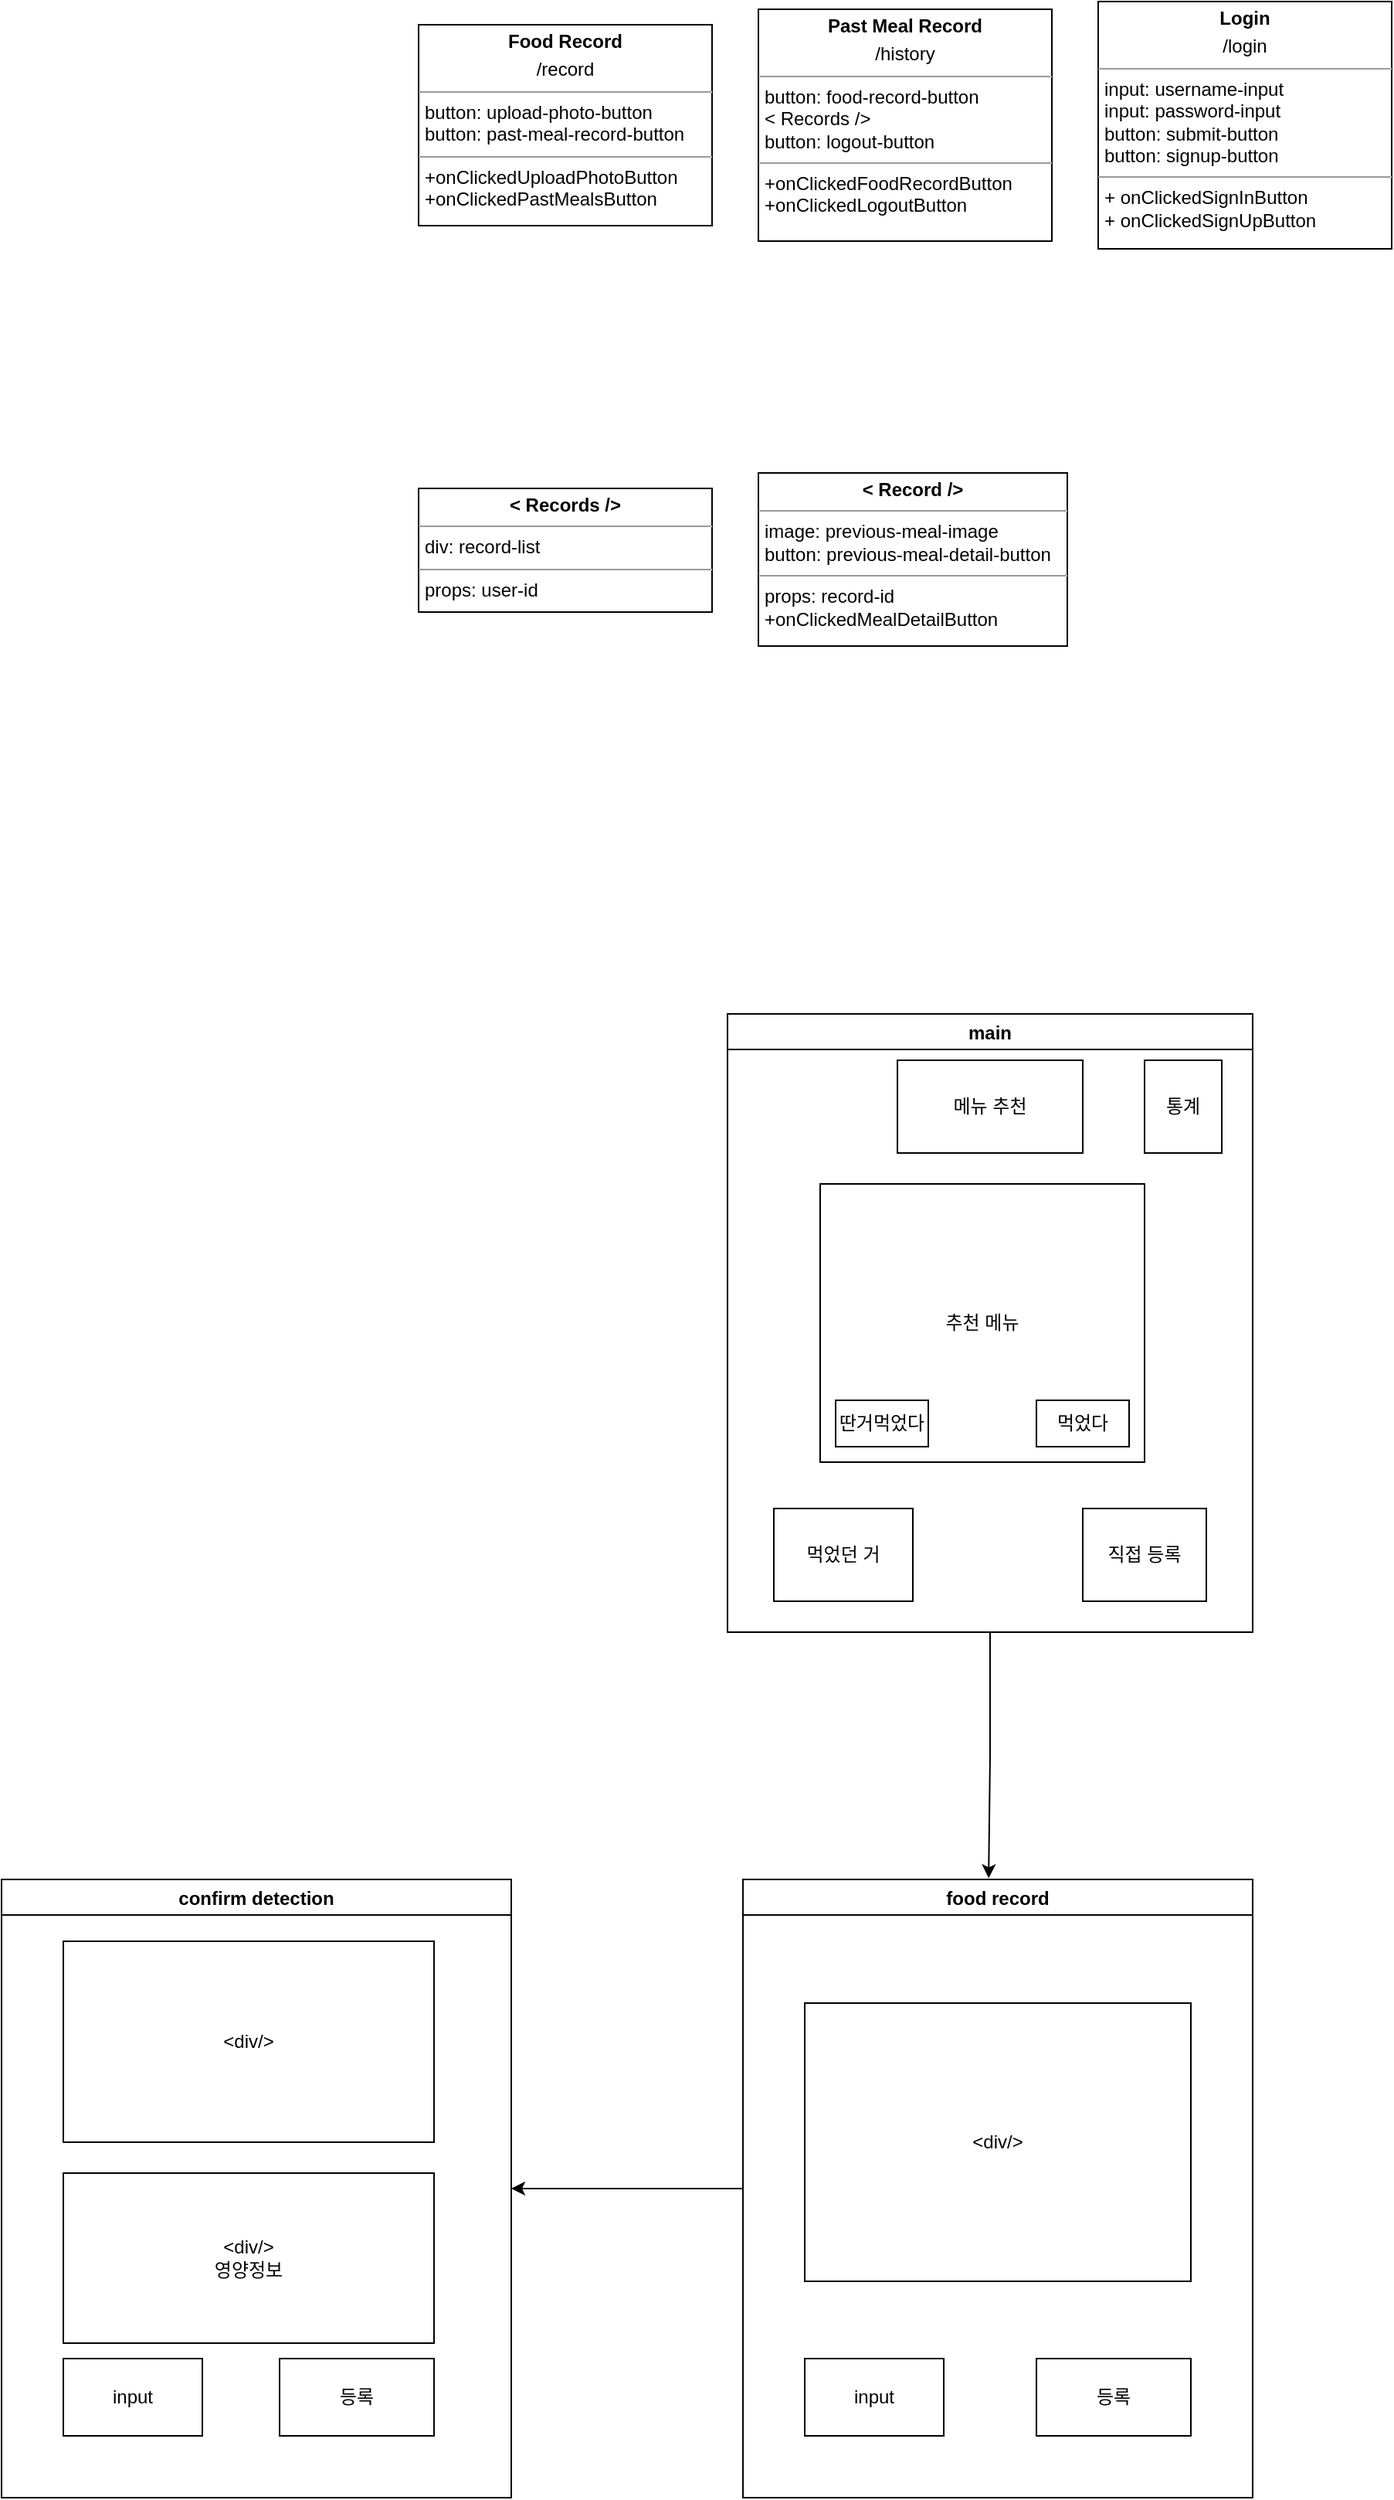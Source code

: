 <mxfile version="15.5.9" type="github">
  <diagram id="PlvwreAZiAJSUX1v1ITJ" name="Page-1">
    <mxGraphModel dx="1984" dy="2700" grid="1" gridSize="10" guides="0" tooltips="1" connect="1" arrows="1" fold="1" page="1" pageScale="1" pageWidth="827" pageHeight="583" math="0" shadow="0">
      <root>
        <mxCell id="0" />
        <mxCell id="1" parent="0" />
        <mxCell id="yFsAtdXDurBXTi6BtmDB-1" value="&lt;p style=&quot;margin: 0px ; margin-top: 4px ; text-align: center&quot;&gt;&lt;b&gt;Food Record&lt;/b&gt;&lt;/p&gt;&lt;p style=&quot;margin: 0px ; margin-top: 4px ; text-align: center&quot;&gt;/record&lt;/p&gt;&lt;hr size=&quot;1&quot;&gt;&lt;p style=&quot;margin: 0px ; margin-left: 4px&quot;&gt;&lt;span&gt;button: upload-photo-button&lt;/span&gt;&lt;br&gt;&lt;/p&gt;&lt;p style=&quot;margin: 0px 0px 0px 4px&quot;&gt;button: past-meal-record-button&lt;/p&gt;&lt;hr size=&quot;1&quot;&gt;&lt;p style=&quot;margin: 0px ; margin-left: 4px&quot;&gt;+onClickedUploadPhotoButton&lt;/p&gt;&lt;p style=&quot;margin: 0px ; margin-left: 4px&quot;&gt;+onClickedPastMealsButton&lt;/p&gt;" style="verticalAlign=top;align=left;overflow=fill;fontSize=12;fontFamily=Helvetica;html=1;rounded=0;shadow=0;comic=0;labelBackgroundColor=none;strokeWidth=1" parent="1" vertex="1">
          <mxGeometry x="40" y="-1720" width="190" height="130" as="geometry" />
        </mxCell>
        <mxCell id="zfJmxb2nl3hgMHxSFfvK-23" style="edgeStyle=orthogonalEdgeStyle;rounded=0;orthogonalLoop=1;jettySize=auto;html=1;entryX=0.482;entryY=-0.002;entryDx=0;entryDy=0;entryPerimeter=0;" edge="1" parent="1" source="zfJmxb2nl3hgMHxSFfvK-1" target="zfJmxb2nl3hgMHxSFfvK-10">
          <mxGeometry relative="1" as="geometry" />
        </mxCell>
        <mxCell id="zfJmxb2nl3hgMHxSFfvK-1" value="main" style="swimlane;" vertex="1" parent="1">
          <mxGeometry x="240" y="-1080" width="340" height="400" as="geometry" />
        </mxCell>
        <mxCell id="zfJmxb2nl3hgMHxSFfvK-2" value="추천 메뉴" style="rounded=0;whiteSpace=wrap;html=1;" vertex="1" parent="zfJmxb2nl3hgMHxSFfvK-1">
          <mxGeometry x="60" y="110" width="210" height="180" as="geometry" />
        </mxCell>
        <mxCell id="zfJmxb2nl3hgMHxSFfvK-3" value="먹었다" style="rounded=0;whiteSpace=wrap;html=1;" vertex="1" parent="zfJmxb2nl3hgMHxSFfvK-1">
          <mxGeometry x="200" y="250" width="60" height="30" as="geometry" />
        </mxCell>
        <mxCell id="zfJmxb2nl3hgMHxSFfvK-4" value="딴거먹었다" style="rounded=0;whiteSpace=wrap;html=1;" vertex="1" parent="zfJmxb2nl3hgMHxSFfvK-1">
          <mxGeometry x="70" y="250" width="60" height="30" as="geometry" />
        </mxCell>
        <mxCell id="zfJmxb2nl3hgMHxSFfvK-5" value="직접 등록" style="rounded=0;whiteSpace=wrap;html=1;" vertex="1" parent="zfJmxb2nl3hgMHxSFfvK-1">
          <mxGeometry x="230" y="320" width="80" height="60" as="geometry" />
        </mxCell>
        <mxCell id="zfJmxb2nl3hgMHxSFfvK-6" value="먹었던 거" style="rounded=0;whiteSpace=wrap;html=1;" vertex="1" parent="zfJmxb2nl3hgMHxSFfvK-1">
          <mxGeometry x="30" y="320" width="90" height="60" as="geometry" />
        </mxCell>
        <mxCell id="zfJmxb2nl3hgMHxSFfvK-7" value="통계" style="rounded=0;whiteSpace=wrap;html=1;" vertex="1" parent="zfJmxb2nl3hgMHxSFfvK-1">
          <mxGeometry x="270" y="30" width="50" height="60" as="geometry" />
        </mxCell>
        <mxCell id="zfJmxb2nl3hgMHxSFfvK-15" value="메뉴 추천" style="rounded=0;whiteSpace=wrap;html=1;" vertex="1" parent="zfJmxb2nl3hgMHxSFfvK-1">
          <mxGeometry x="110" y="30" width="120" height="60" as="geometry" />
        </mxCell>
        <mxCell id="yFsAtdXDurBXTi6BtmDB-2" value="&lt;p style=&quot;margin: 0px ; margin-top: 4px ; text-align: center&quot;&gt;&lt;b&gt;Past Meal Record&lt;/b&gt;&lt;/p&gt;&lt;p style=&quot;margin: 0px ; margin-top: 4px ; text-align: center&quot;&gt;/history&lt;/p&gt;&lt;hr size=&quot;1&quot;&gt;&lt;p style=&quot;margin: 0px 0px 0px 4px&quot;&gt;button: food-record-button&lt;/p&gt;&lt;p style=&quot;margin: 0px 0px 0px 4px&quot;&gt;&amp;lt; Records /&amp;gt;&lt;/p&gt;&lt;p style=&quot;margin: 0px 0px 0px 4px&quot;&gt;button: logout-button&lt;/p&gt;&lt;hr size=&quot;1&quot;&gt;&lt;p style=&quot;margin: 0px ; margin-left: 4px&quot;&gt;+onClickedFoodRecordButton&lt;/p&gt;&lt;p style=&quot;margin: 0px ; margin-left: 4px&quot;&gt;+onClickedLogoutButton&lt;/p&gt;" style="verticalAlign=top;align=left;overflow=fill;fontSize=12;fontFamily=Helvetica;html=1;rounded=0;shadow=0;comic=0;labelBackgroundColor=none;strokeWidth=1" parent="1" vertex="1">
          <mxGeometry x="260" y="-1730" width="190" height="150" as="geometry" />
        </mxCell>
        <mxCell id="yFsAtdXDurBXTi6BtmDB-3" value="&lt;p style=&quot;margin: 0px ; margin-top: 4px ; text-align: center&quot;&gt;&lt;b&gt;Login&lt;/b&gt;&lt;/p&gt;&lt;p style=&quot;margin: 0px ; margin-top: 4px ; text-align: center&quot;&gt;/login&lt;/p&gt;&lt;hr size=&quot;1&quot;&gt;&lt;p style=&quot;margin: 0px ; margin-left: 4px&quot;&gt;input: username-input&lt;/p&gt;&lt;p style=&quot;margin: 0px ; margin-left: 4px&quot;&gt;input: password-input&lt;/p&gt;&lt;p style=&quot;margin: 0px ; margin-left: 4px&quot;&gt;button: submit-button&lt;/p&gt;&lt;p style=&quot;margin: 0px ; margin-left: 4px&quot;&gt;button: signup-button&lt;/p&gt;&lt;hr size=&quot;1&quot;&gt;&lt;p style=&quot;margin: 0px ; margin-left: 4px&quot;&gt;+ onClickedSignInButton&lt;/p&gt;&lt;p style=&quot;margin: 0px ; margin-left: 4px&quot;&gt;+ onClickedSignUpButton&lt;/p&gt;" style="verticalAlign=top;align=left;overflow=fill;fontSize=12;fontFamily=Helvetica;html=1;rounded=0;shadow=0;comic=0;labelBackgroundColor=none;strokeWidth=1" parent="1" vertex="1">
          <mxGeometry x="480" y="-1735" width="190" height="160" as="geometry" />
        </mxCell>
        <mxCell id="yFsAtdXDurBXTi6BtmDB-4" value="&lt;p style=&quot;margin: 0px ; margin-top: 4px ; text-align: center&quot;&gt;&lt;b&gt;&amp;lt; Records /&amp;gt;&lt;/b&gt;&lt;/p&gt;&lt;hr size=&quot;1&quot;&gt;&lt;p style=&quot;margin: 0px ; margin-left: 4px&quot;&gt;div: record-list&lt;/p&gt;&lt;hr size=&quot;1&quot;&gt;&lt;p style=&quot;margin: 0px ; margin-left: 4px&quot;&gt;props: user-id&lt;/p&gt;" style="verticalAlign=top;align=left;overflow=fill;fontSize=12;fontFamily=Helvetica;html=1;rounded=0;shadow=0;comic=0;labelBackgroundColor=none;strokeWidth=1" parent="1" vertex="1">
          <mxGeometry x="40" y="-1420" width="190" height="80" as="geometry" />
        </mxCell>
        <mxCell id="yFsAtdXDurBXTi6BtmDB-5" value="&lt;p style=&quot;margin: 0px ; margin-top: 4px ; text-align: center&quot;&gt;&lt;b&gt;&amp;lt; Record /&amp;gt;&lt;/b&gt;&lt;/p&gt;&lt;hr size=&quot;1&quot;&gt;&lt;p style=&quot;margin: 0px ; margin-left: 4px&quot;&gt;image: previous-meal-image&lt;/p&gt;&lt;p style=&quot;margin: 0px 0px 0px 4px&quot;&gt;button: previous-meal-detail-button&lt;/p&gt;&lt;hr size=&quot;1&quot;&gt;&lt;p style=&quot;margin: 0px ; margin-left: 4px&quot;&gt;props: record-id&lt;/p&gt;&lt;p style=&quot;margin: 0px ; margin-left: 4px&quot;&gt;+onClickedMealDetailButton&lt;/p&gt;" style="verticalAlign=top;align=left;overflow=fill;fontSize=12;fontFamily=Helvetica;html=1;rounded=0;shadow=0;comic=0;labelBackgroundColor=none;strokeWidth=1" parent="1" vertex="1">
          <mxGeometry x="260" y="-1430" width="200" height="112" as="geometry" />
        </mxCell>
        <mxCell id="zfJmxb2nl3hgMHxSFfvK-28" style="edgeStyle=orthogonalEdgeStyle;rounded=0;orthogonalLoop=1;jettySize=auto;html=1;entryX=1;entryY=0.5;entryDx=0;entryDy=0;" edge="1" parent="1" source="zfJmxb2nl3hgMHxSFfvK-10" target="zfJmxb2nl3hgMHxSFfvK-24">
          <mxGeometry relative="1" as="geometry" />
        </mxCell>
        <mxCell id="zfJmxb2nl3hgMHxSFfvK-10" value="food record" style="swimlane;" vertex="1" parent="1">
          <mxGeometry x="250" y="-520" width="330" height="400" as="geometry" />
        </mxCell>
        <mxCell id="zfJmxb2nl3hgMHxSFfvK-19" value="등록" style="rounded=0;whiteSpace=wrap;html=1;" vertex="1" parent="zfJmxb2nl3hgMHxSFfvK-10">
          <mxGeometry x="190" y="310" width="100" height="50" as="geometry" />
        </mxCell>
        <mxCell id="zfJmxb2nl3hgMHxSFfvK-18" value="input" style="rounded=0;whiteSpace=wrap;html=1;" vertex="1" parent="zfJmxb2nl3hgMHxSFfvK-10">
          <mxGeometry x="40" y="310" width="90" height="50" as="geometry" />
        </mxCell>
        <mxCell id="zfJmxb2nl3hgMHxSFfvK-22" value="&amp;lt;div/&amp;gt;" style="rounded=0;whiteSpace=wrap;html=1;" vertex="1" parent="zfJmxb2nl3hgMHxSFfvK-10">
          <mxGeometry x="40" y="80" width="250" height="180" as="geometry" />
        </mxCell>
        <mxCell id="zfJmxb2nl3hgMHxSFfvK-24" value="confirm detection" style="swimlane;" vertex="1" parent="1">
          <mxGeometry x="-230" y="-520" width="330" height="400" as="geometry" />
        </mxCell>
        <mxCell id="zfJmxb2nl3hgMHxSFfvK-25" value="등록" style="rounded=0;whiteSpace=wrap;html=1;" vertex="1" parent="zfJmxb2nl3hgMHxSFfvK-24">
          <mxGeometry x="180" y="310" width="100" height="50" as="geometry" />
        </mxCell>
        <mxCell id="zfJmxb2nl3hgMHxSFfvK-26" value="input" style="rounded=0;whiteSpace=wrap;html=1;" vertex="1" parent="zfJmxb2nl3hgMHxSFfvK-24">
          <mxGeometry x="40" y="310" width="90" height="50" as="geometry" />
        </mxCell>
        <mxCell id="zfJmxb2nl3hgMHxSFfvK-27" value="&amp;lt;div/&amp;gt;" style="rounded=0;whiteSpace=wrap;html=1;" vertex="1" parent="zfJmxb2nl3hgMHxSFfvK-24">
          <mxGeometry x="40" y="40" width="240" height="130" as="geometry" />
        </mxCell>
        <mxCell id="zfJmxb2nl3hgMHxSFfvK-30" value="&amp;lt;div/&amp;gt;&lt;br&gt;영양정보" style="rounded=0;whiteSpace=wrap;html=1;" vertex="1" parent="zfJmxb2nl3hgMHxSFfvK-24">
          <mxGeometry x="40" y="190" width="240" height="110" as="geometry" />
        </mxCell>
      </root>
    </mxGraphModel>
  </diagram>
</mxfile>
